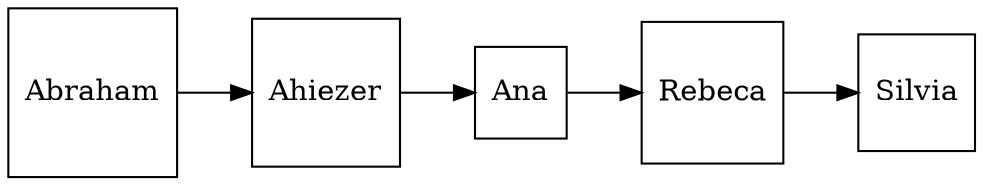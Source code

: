 digraph G {
 node [shape = square]; 
 graph [rankdir=LR];
Abraham -> Ahiezer -> Ana -> Rebeca -> Silvia 
 }